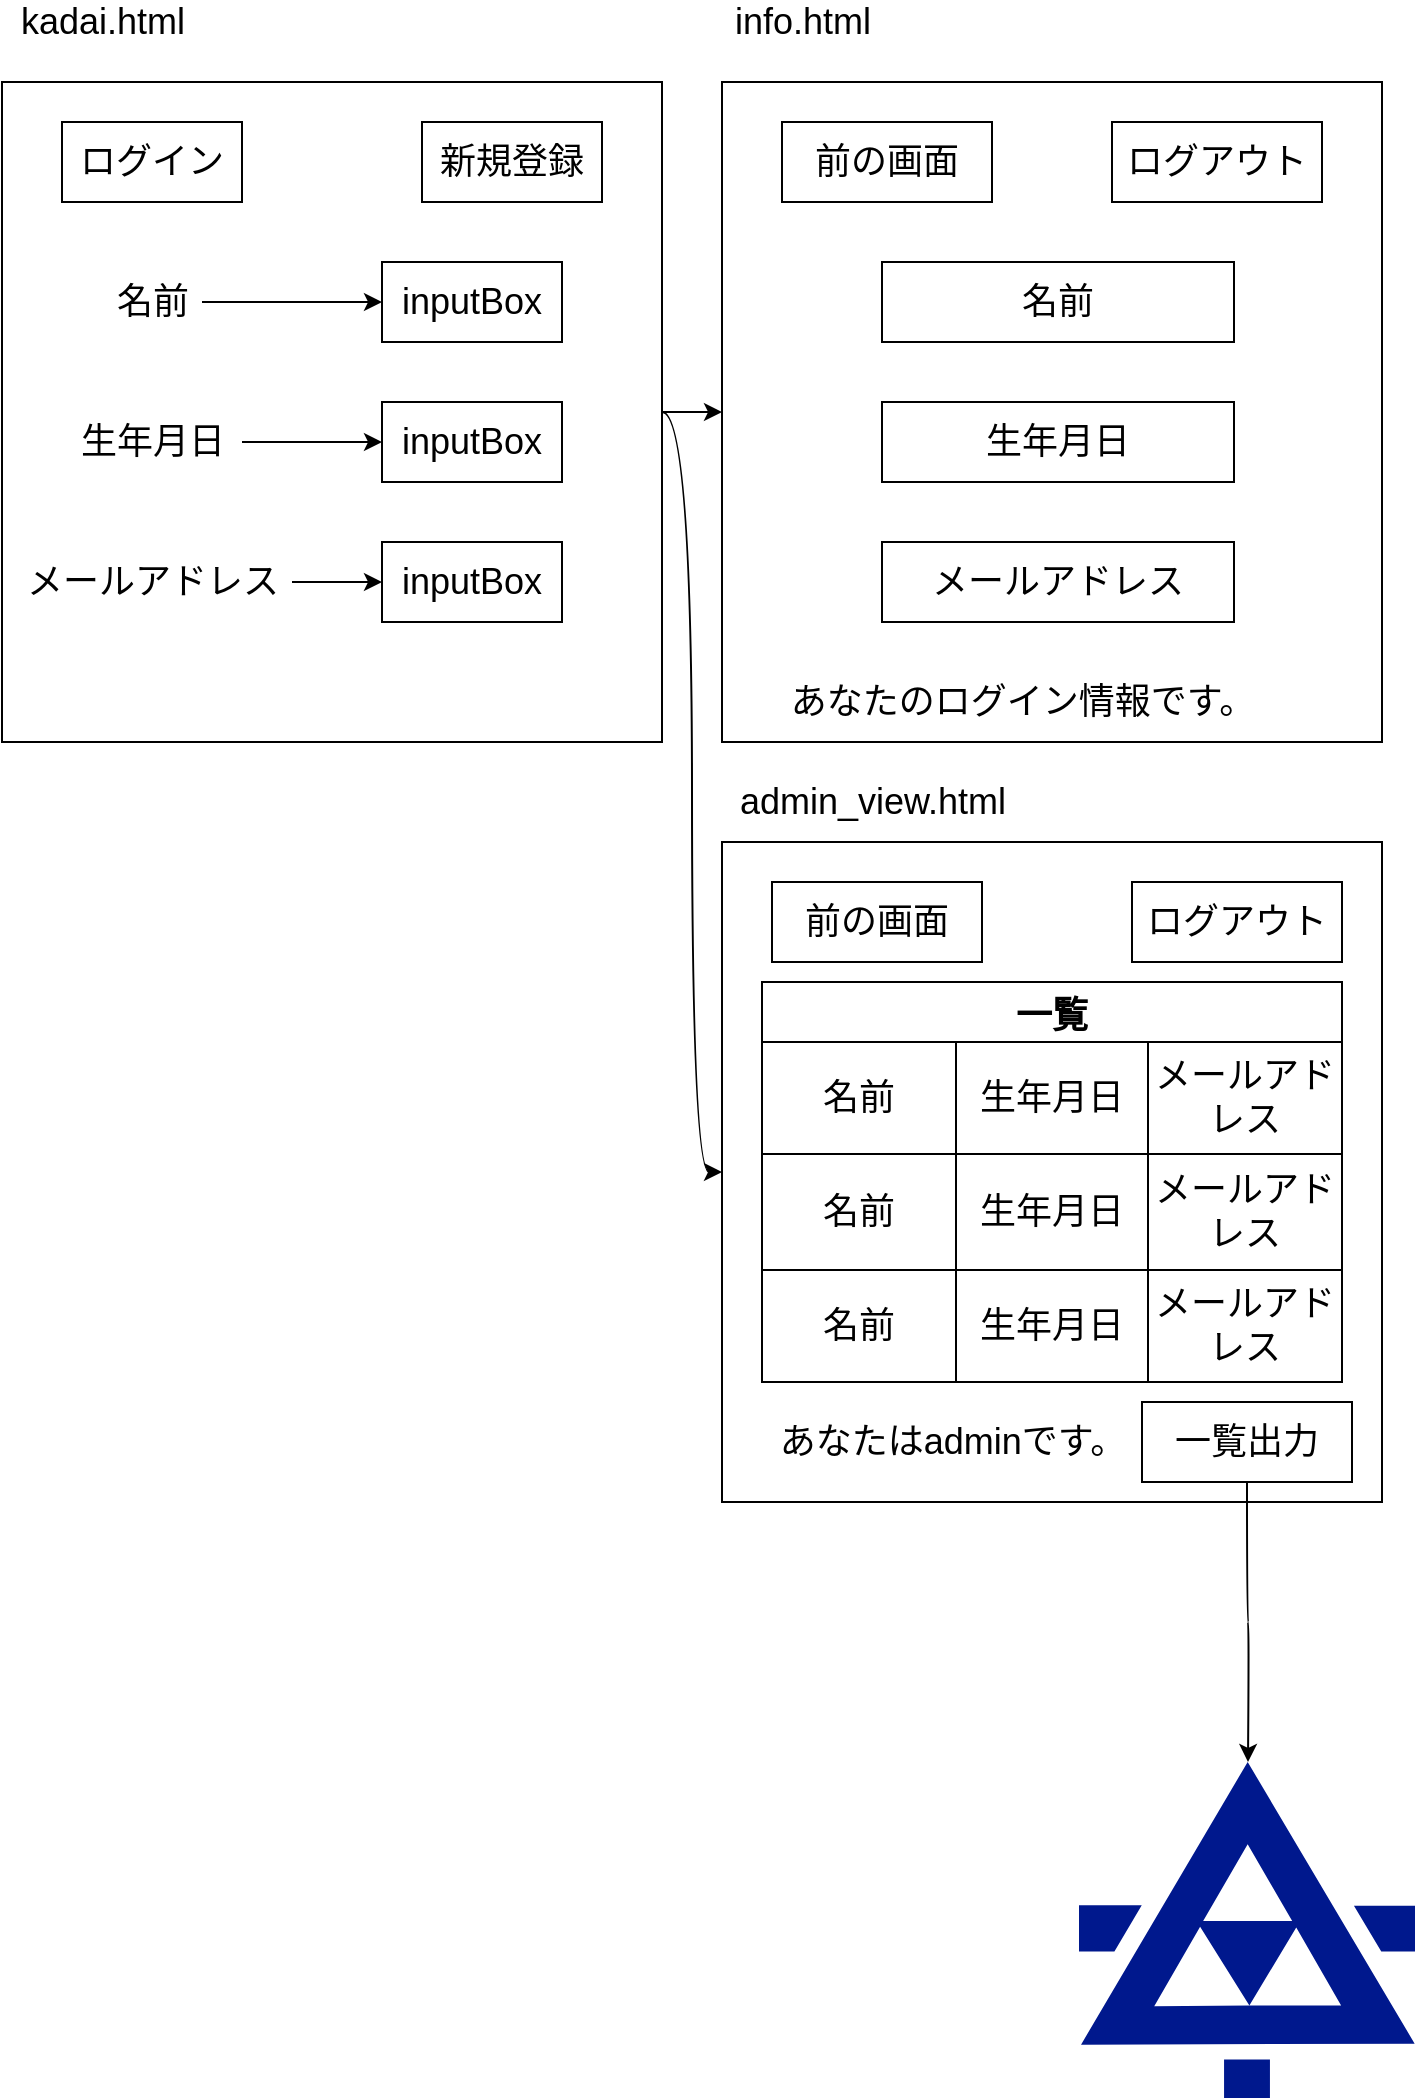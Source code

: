 <mxfile>
    <diagram id="VRdNt2F2pNWHwAMP95QL" name="ページ1">
        <mxGraphModel dx="1861" dy="1745" grid="1" gridSize="10" guides="1" tooltips="1" connect="1" arrows="1" fold="1" page="1" pageScale="1" pageWidth="827" pageHeight="1169" math="0" shadow="0">
            <root>
                <mxCell id="0"/>
                <mxCell id="1" parent="0"/>
                <mxCell id="2" value="&lt;span style=&quot;font-size: 18px&quot;&gt;info.html&lt;/span&gt;" style="text;html=1;resizable=0;autosize=1;align=center;verticalAlign=middle;points=[];fillColor=none;strokeColor=none;rounded=0;" vertex="1" parent="1">
                    <mxGeometry x="320" width="80" height="20" as="geometry"/>
                </mxCell>
                <mxCell id="43" style="edgeStyle=orthogonalEdgeStyle;curved=1;html=1;exitX=1;exitY=0.5;exitDx=0;exitDy=0;entryX=0;entryY=0.5;entryDx=0;entryDy=0;fontSize=18;" edge="1" parent="1" source="3" target="7">
                    <mxGeometry relative="1" as="geometry"/>
                </mxCell>
                <mxCell id="44" style="edgeStyle=orthogonalEdgeStyle;curved=1;html=1;entryX=0;entryY=0.5;entryDx=0;entryDy=0;fontSize=18;" edge="1" parent="1" source="3" target="23">
                    <mxGeometry relative="1" as="geometry"/>
                </mxCell>
                <mxCell id="3" value="" style="whiteSpace=wrap;html=1;aspect=fixed;fontSize=18;" vertex="1" parent="1">
                    <mxGeometry x="-40" y="40" width="330" height="330" as="geometry"/>
                </mxCell>
                <mxCell id="4" value="ログイン" style="rounded=0;whiteSpace=wrap;html=1;fontSize=18;" vertex="1" parent="1">
                    <mxGeometry x="-10" y="60" width="90" height="40" as="geometry"/>
                </mxCell>
                <mxCell id="6" value="inputBox" style="rounded=0;whiteSpace=wrap;html=1;fontSize=18;" vertex="1" parent="1">
                    <mxGeometry x="150" y="130" width="90" height="40" as="geometry"/>
                </mxCell>
                <mxCell id="7" value="" style="whiteSpace=wrap;html=1;aspect=fixed;fontSize=18;" vertex="1" parent="1">
                    <mxGeometry x="320" y="40" width="330" height="330" as="geometry"/>
                </mxCell>
                <mxCell id="8" value="inputBox" style="rounded=0;whiteSpace=wrap;html=1;fontSize=18;" vertex="1" parent="1">
                    <mxGeometry x="150" y="200" width="90" height="40" as="geometry"/>
                </mxCell>
                <mxCell id="9" value="inputBox" style="rounded=0;whiteSpace=wrap;html=1;fontSize=18;" vertex="1" parent="1">
                    <mxGeometry x="150" y="270" width="90" height="40" as="geometry"/>
                </mxCell>
                <mxCell id="11" value="" style="edgeStyle=none;html=1;fontSize=18;" edge="1" parent="1" source="10" target="6">
                    <mxGeometry relative="1" as="geometry"/>
                </mxCell>
                <mxCell id="10" value="&lt;span style=&quot;font-size: 18px&quot;&gt;名前&lt;/span&gt;" style="text;html=1;resizable=0;autosize=1;align=center;verticalAlign=middle;points=[];fillColor=none;strokeColor=none;rounded=0;" vertex="1" parent="1">
                    <mxGeometry x="10" y="140" width="50" height="20" as="geometry"/>
                </mxCell>
                <mxCell id="13" style="edgeStyle=none;html=1;entryX=0;entryY=0.5;entryDx=0;entryDy=0;fontSize=18;" edge="1" parent="1" source="12" target="8">
                    <mxGeometry relative="1" as="geometry"/>
                </mxCell>
                <mxCell id="12" value="&lt;span style=&quot;font-size: 18px&quot;&gt;生年月日&lt;/span&gt;" style="text;html=1;resizable=0;autosize=1;align=center;verticalAlign=middle;points=[];fillColor=none;strokeColor=none;rounded=0;" vertex="1" parent="1">
                    <mxGeometry x="-10" y="210" width="90" height="20" as="geometry"/>
                </mxCell>
                <mxCell id="15" style="edgeStyle=none;html=1;fontSize=18;" edge="1" parent="1" source="14" target="9">
                    <mxGeometry relative="1" as="geometry"/>
                </mxCell>
                <mxCell id="14" value="&lt;span style=&quot;font-size: 18px&quot;&gt;メールアドレス&lt;/span&gt;" style="text;html=1;resizable=0;autosize=1;align=center;verticalAlign=middle;points=[];fillColor=none;strokeColor=none;rounded=0;" vertex="1" parent="1">
                    <mxGeometry x="-35" y="280" width="140" height="20" as="geometry"/>
                </mxCell>
                <mxCell id="16" value="名前" style="rounded=0;whiteSpace=wrap;html=1;fontSize=18;" vertex="1" parent="1">
                    <mxGeometry x="400" y="130" width="176" height="40" as="geometry"/>
                </mxCell>
                <mxCell id="17" value="生年月日" style="rounded=0;whiteSpace=wrap;html=1;fontSize=18;" vertex="1" parent="1">
                    <mxGeometry x="400" y="200" width="176" height="40" as="geometry"/>
                </mxCell>
                <mxCell id="18" value="メールアドレス" style="rounded=0;whiteSpace=wrap;html=1;fontSize=18;" vertex="1" parent="1">
                    <mxGeometry x="400" y="270" width="176" height="40" as="geometry"/>
                </mxCell>
                <mxCell id="19" value="&lt;font style=&quot;font-size: 18px&quot;&gt;あなたのログイン情報です。&lt;/font&gt;" style="text;html=1;resizable=0;autosize=1;align=center;verticalAlign=middle;points=[];fillColor=none;strokeColor=none;rounded=0;" vertex="1" parent="1">
                    <mxGeometry x="345" y="340" width="250" height="20" as="geometry"/>
                </mxCell>
                <mxCell id="20" value="新規登録" style="rounded=0;whiteSpace=wrap;html=1;fontSize=18;" vertex="1" parent="1">
                    <mxGeometry x="170" y="60" width="90" height="40" as="geometry"/>
                </mxCell>
                <mxCell id="23" value="" style="whiteSpace=wrap;html=1;aspect=fixed;fontSize=18;" vertex="1" parent="1">
                    <mxGeometry x="320" y="420" width="330" height="330" as="geometry"/>
                </mxCell>
                <mxCell id="25" value="&lt;span style=&quot;font-size: 18px&quot;&gt;あなたはadminです。&lt;/span&gt;" style="text;html=1;resizable=0;autosize=1;align=center;verticalAlign=middle;points=[];fillColor=none;strokeColor=none;rounded=0;" vertex="1" parent="1">
                    <mxGeometry x="340" y="710" width="190" height="20" as="geometry"/>
                </mxCell>
                <mxCell id="26" value="一覧" style="shape=table;startSize=30;container=1;collapsible=0;childLayout=tableLayout;fontStyle=1;align=center;pointerEvents=1;fontSize=18;" vertex="1" parent="1">
                    <mxGeometry x="340" y="490" width="290" height="200" as="geometry"/>
                </mxCell>
                <mxCell id="27" value="" style="shape=partialRectangle;html=1;whiteSpace=wrap;collapsible=0;dropTarget=0;pointerEvents=0;fillColor=none;top=0;left=0;bottom=0;right=0;points=[[0,0.5],[1,0.5]];portConstraint=eastwest;fontSize=18;" vertex="1" parent="26">
                    <mxGeometry y="30" width="290" height="56" as="geometry"/>
                </mxCell>
                <mxCell id="28" value="名前" style="shape=partialRectangle;html=1;whiteSpace=wrap;connectable=0;fillColor=none;top=0;left=0;bottom=0;right=0;overflow=hidden;pointerEvents=1;fontSize=18;" vertex="1" parent="27">
                    <mxGeometry width="97" height="56" as="geometry">
                        <mxRectangle width="97" height="56" as="alternateBounds"/>
                    </mxGeometry>
                </mxCell>
                <mxCell id="29" value="生年月日" style="shape=partialRectangle;html=1;whiteSpace=wrap;connectable=0;fillColor=none;top=0;left=0;bottom=0;right=0;overflow=hidden;pointerEvents=1;fontSize=18;" vertex="1" parent="27">
                    <mxGeometry x="97" width="96" height="56" as="geometry">
                        <mxRectangle width="96" height="56" as="alternateBounds"/>
                    </mxGeometry>
                </mxCell>
                <mxCell id="30" value="メールアドレス" style="shape=partialRectangle;html=1;whiteSpace=wrap;connectable=0;fillColor=none;top=0;left=0;bottom=0;right=0;overflow=hidden;pointerEvents=1;fontSize=18;" vertex="1" parent="27">
                    <mxGeometry x="193" width="97" height="56" as="geometry">
                        <mxRectangle width="97" height="56" as="alternateBounds"/>
                    </mxGeometry>
                </mxCell>
                <mxCell id="31" value="" style="shape=partialRectangle;html=1;whiteSpace=wrap;collapsible=0;dropTarget=0;pointerEvents=0;fillColor=none;top=0;left=0;bottom=0;right=0;points=[[0,0.5],[1,0.5]];portConstraint=eastwest;fontSize=18;" vertex="1" parent="26">
                    <mxGeometry y="86" width="290" height="58" as="geometry"/>
                </mxCell>
                <mxCell id="32" value="名前" style="shape=partialRectangle;html=1;whiteSpace=wrap;connectable=0;fillColor=none;top=0;left=0;bottom=0;right=0;overflow=hidden;pointerEvents=1;fontSize=18;" vertex="1" parent="31">
                    <mxGeometry width="97" height="58" as="geometry">
                        <mxRectangle width="97" height="58" as="alternateBounds"/>
                    </mxGeometry>
                </mxCell>
                <mxCell id="33" value="&lt;span&gt;生年月日&lt;/span&gt;" style="shape=partialRectangle;html=1;whiteSpace=wrap;connectable=0;fillColor=none;top=0;left=0;bottom=0;right=0;overflow=hidden;pointerEvents=1;fontSize=18;" vertex="1" parent="31">
                    <mxGeometry x="97" width="96" height="58" as="geometry">
                        <mxRectangle width="96" height="58" as="alternateBounds"/>
                    </mxGeometry>
                </mxCell>
                <mxCell id="34" value="&lt;span&gt;メールアドレス&lt;/span&gt;" style="shape=partialRectangle;html=1;whiteSpace=wrap;connectable=0;fillColor=none;top=0;left=0;bottom=0;right=0;overflow=hidden;pointerEvents=1;fontSize=18;" vertex="1" parent="31">
                    <mxGeometry x="193" width="97" height="58" as="geometry">
                        <mxRectangle width="97" height="58" as="alternateBounds"/>
                    </mxGeometry>
                </mxCell>
                <mxCell id="35" value="" style="shape=partialRectangle;html=1;whiteSpace=wrap;collapsible=0;dropTarget=0;pointerEvents=0;fillColor=none;top=0;left=0;bottom=0;right=0;points=[[0,0.5],[1,0.5]];portConstraint=eastwest;fontSize=18;" vertex="1" parent="26">
                    <mxGeometry y="144" width="290" height="56" as="geometry"/>
                </mxCell>
                <mxCell id="36" value="名前" style="shape=partialRectangle;html=1;whiteSpace=wrap;connectable=0;fillColor=none;top=0;left=0;bottom=0;right=0;overflow=hidden;pointerEvents=1;fontSize=18;" vertex="1" parent="35">
                    <mxGeometry width="97" height="56" as="geometry">
                        <mxRectangle width="97" height="56" as="alternateBounds"/>
                    </mxGeometry>
                </mxCell>
                <mxCell id="37" value="&lt;span&gt;生年月日&lt;/span&gt;" style="shape=partialRectangle;html=1;whiteSpace=wrap;connectable=0;fillColor=none;top=0;left=0;bottom=0;right=0;overflow=hidden;pointerEvents=1;fontSize=18;" vertex="1" parent="35">
                    <mxGeometry x="97" width="96" height="56" as="geometry">
                        <mxRectangle width="96" height="56" as="alternateBounds"/>
                    </mxGeometry>
                </mxCell>
                <mxCell id="38" value="&lt;span&gt;メールアドレス&lt;/span&gt;" style="shape=partialRectangle;html=1;whiteSpace=wrap;connectable=0;fillColor=none;top=0;left=0;bottom=0;right=0;overflow=hidden;pointerEvents=1;fontSize=18;" vertex="1" parent="35">
                    <mxGeometry x="193" width="97" height="56" as="geometry">
                        <mxRectangle width="97" height="56" as="alternateBounds"/>
                    </mxGeometry>
                </mxCell>
                <mxCell id="39" value="ログアウト" style="rounded=0;whiteSpace=wrap;html=1;fontSize=18;" vertex="1" parent="1">
                    <mxGeometry x="515" y="60" width="105" height="40" as="geometry"/>
                </mxCell>
                <mxCell id="40" value="前の画面" style="rounded=0;whiteSpace=wrap;html=1;fontSize=18;" vertex="1" parent="1">
                    <mxGeometry x="350" y="60" width="105" height="40" as="geometry"/>
                </mxCell>
                <mxCell id="41" value="ログアウト" style="rounded=0;whiteSpace=wrap;html=1;fontSize=18;" vertex="1" parent="1">
                    <mxGeometry x="525" y="440" width="105" height="40" as="geometry"/>
                </mxCell>
                <mxCell id="42" value="前の画面" style="rounded=0;whiteSpace=wrap;html=1;fontSize=18;" vertex="1" parent="1">
                    <mxGeometry x="345" y="440" width="105" height="40" as="geometry"/>
                </mxCell>
                <mxCell id="46" style="edgeStyle=orthogonalEdgeStyle;curved=1;html=1;exitX=0.5;exitY=1;exitDx=0;exitDy=0;fontSize=18;" edge="1" parent="1" source="45">
                    <mxGeometry relative="1" as="geometry">
                        <mxPoint x="583" y="880" as="targetPoint"/>
                    </mxGeometry>
                </mxCell>
                <mxCell id="45" value="一覧出力" style="rounded=0;whiteSpace=wrap;html=1;fontSize=18;" vertex="1" parent="1">
                    <mxGeometry x="530" y="700" width="105" height="40" as="geometry"/>
                </mxCell>
                <mxCell id="47" value="" style="sketch=0;aspect=fixed;pointerEvents=1;shadow=0;dashed=0;html=1;strokeColor=none;labelPosition=center;verticalLabelPosition=bottom;verticalAlign=top;align=center;fillColor=#00188D;shape=mxgraph.mscae.enterprise.xml_web_service;fontSize=18;" vertex="1" parent="1">
                    <mxGeometry x="498.5" y="880" width="168" height="168" as="geometry"/>
                </mxCell>
                <mxCell id="48" value="&lt;font style=&quot;font-size: 18px&quot;&gt;kadai.html&lt;/font&gt;" style="text;html=1;resizable=0;autosize=1;align=center;verticalAlign=middle;points=[];fillColor=none;strokeColor=none;rounded=0;" vertex="1" parent="1">
                    <mxGeometry x="-40" width="100" height="20" as="geometry"/>
                </mxCell>
                <mxCell id="49" value="&lt;span style=&quot;font-size: 18px&quot;&gt;admin_view.html&lt;/span&gt;" style="text;html=1;resizable=0;autosize=1;align=center;verticalAlign=middle;points=[];fillColor=none;strokeColor=none;rounded=0;" vertex="1" parent="1">
                    <mxGeometry x="320" y="390" width="150" height="20" as="geometry"/>
                </mxCell>
            </root>
        </mxGraphModel>
    </diagram>
</mxfile>